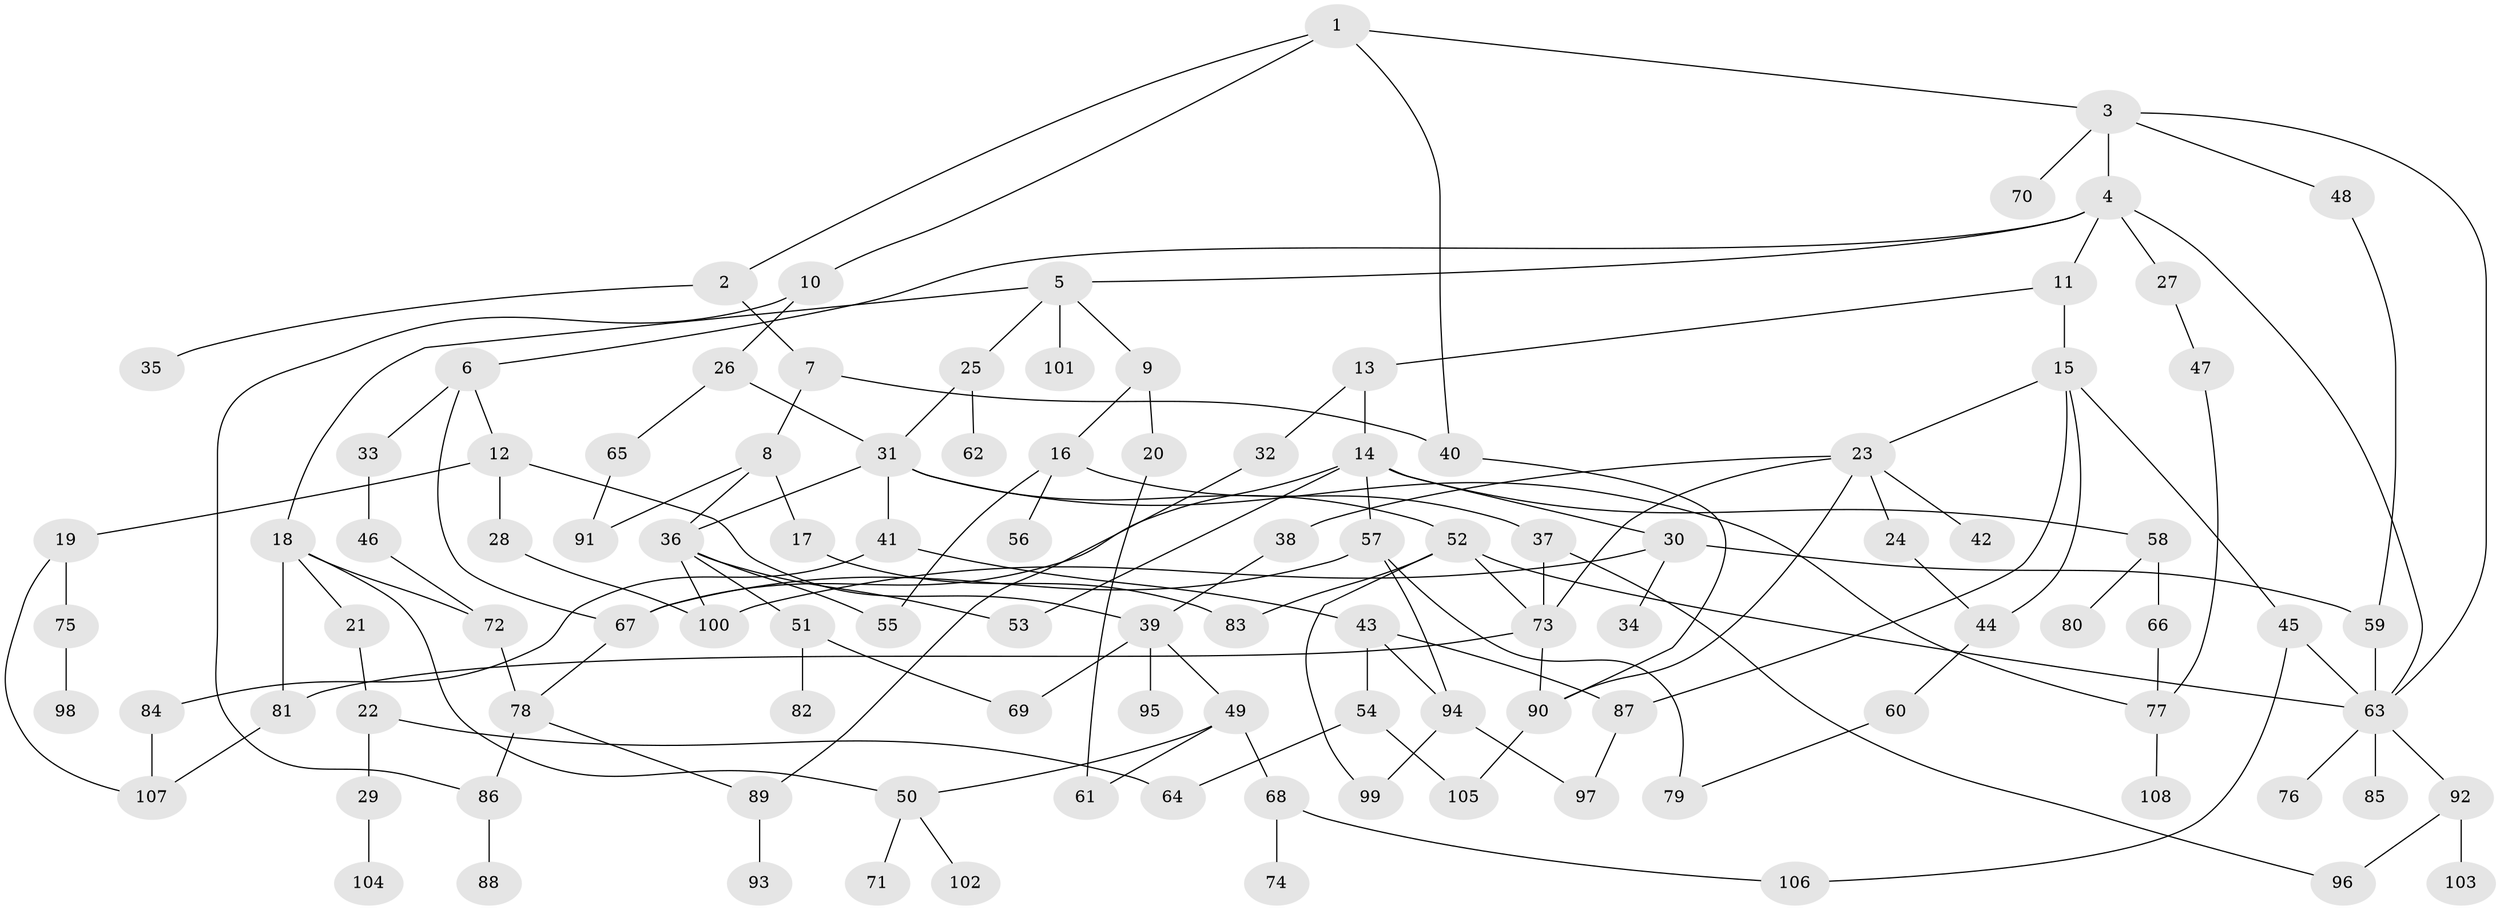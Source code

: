 // Generated by graph-tools (version 1.1) at 2025/34/03/09/25 02:34:01]
// undirected, 108 vertices, 150 edges
graph export_dot {
graph [start="1"]
  node [color=gray90,style=filled];
  1;
  2;
  3;
  4;
  5;
  6;
  7;
  8;
  9;
  10;
  11;
  12;
  13;
  14;
  15;
  16;
  17;
  18;
  19;
  20;
  21;
  22;
  23;
  24;
  25;
  26;
  27;
  28;
  29;
  30;
  31;
  32;
  33;
  34;
  35;
  36;
  37;
  38;
  39;
  40;
  41;
  42;
  43;
  44;
  45;
  46;
  47;
  48;
  49;
  50;
  51;
  52;
  53;
  54;
  55;
  56;
  57;
  58;
  59;
  60;
  61;
  62;
  63;
  64;
  65;
  66;
  67;
  68;
  69;
  70;
  71;
  72;
  73;
  74;
  75;
  76;
  77;
  78;
  79;
  80;
  81;
  82;
  83;
  84;
  85;
  86;
  87;
  88;
  89;
  90;
  91;
  92;
  93;
  94;
  95;
  96;
  97;
  98;
  99;
  100;
  101;
  102;
  103;
  104;
  105;
  106;
  107;
  108;
  1 -- 2;
  1 -- 3;
  1 -- 10;
  1 -- 40;
  2 -- 7;
  2 -- 35;
  3 -- 4;
  3 -- 48;
  3 -- 70;
  3 -- 63;
  4 -- 5;
  4 -- 6;
  4 -- 11;
  4 -- 27;
  4 -- 63;
  5 -- 9;
  5 -- 18;
  5 -- 25;
  5 -- 101;
  6 -- 12;
  6 -- 33;
  6 -- 67;
  7 -- 8;
  7 -- 40;
  8 -- 17;
  8 -- 91;
  8 -- 36;
  9 -- 16;
  9 -- 20;
  10 -- 26;
  10 -- 86;
  11 -- 13;
  11 -- 15;
  12 -- 19;
  12 -- 28;
  12 -- 39;
  13 -- 14;
  13 -- 32;
  14 -- 30;
  14 -- 53;
  14 -- 57;
  14 -- 58;
  14 -- 67;
  15 -- 23;
  15 -- 45;
  15 -- 87;
  15 -- 44;
  16 -- 37;
  16 -- 55;
  16 -- 56;
  17 -- 83;
  18 -- 21;
  18 -- 50;
  18 -- 72;
  18 -- 81;
  19 -- 75;
  19 -- 107;
  20 -- 61;
  21 -- 22;
  22 -- 29;
  22 -- 64;
  23 -- 24;
  23 -- 38;
  23 -- 42;
  23 -- 90;
  23 -- 73;
  24 -- 44;
  25 -- 31;
  25 -- 62;
  26 -- 65;
  26 -- 31;
  27 -- 47;
  28 -- 100;
  29 -- 104;
  30 -- 34;
  30 -- 59;
  30 -- 100;
  31 -- 36;
  31 -- 41;
  31 -- 52;
  31 -- 77;
  32 -- 89;
  33 -- 46;
  36 -- 51;
  36 -- 100;
  36 -- 53;
  36 -- 55;
  37 -- 96;
  37 -- 73;
  38 -- 39;
  39 -- 49;
  39 -- 69;
  39 -- 95;
  40 -- 90;
  41 -- 43;
  41 -- 84;
  43 -- 54;
  43 -- 87;
  43 -- 94;
  44 -- 60;
  45 -- 63;
  45 -- 106;
  46 -- 72;
  47 -- 77;
  48 -- 59;
  49 -- 50;
  49 -- 61;
  49 -- 68;
  50 -- 71;
  50 -- 102;
  51 -- 82;
  51 -- 69;
  52 -- 73;
  52 -- 83;
  52 -- 99;
  52 -- 63;
  54 -- 64;
  54 -- 105;
  57 -- 67;
  57 -- 79;
  57 -- 94;
  58 -- 66;
  58 -- 80;
  59 -- 63;
  60 -- 79;
  63 -- 76;
  63 -- 85;
  63 -- 92;
  65 -- 91;
  66 -- 77;
  67 -- 78;
  68 -- 74;
  68 -- 106;
  72 -- 78;
  73 -- 81;
  73 -- 90;
  75 -- 98;
  77 -- 108;
  78 -- 89;
  78 -- 86;
  81 -- 107;
  84 -- 107;
  86 -- 88;
  87 -- 97;
  89 -- 93;
  90 -- 105;
  92 -- 103;
  92 -- 96;
  94 -- 99;
  94 -- 97;
}
